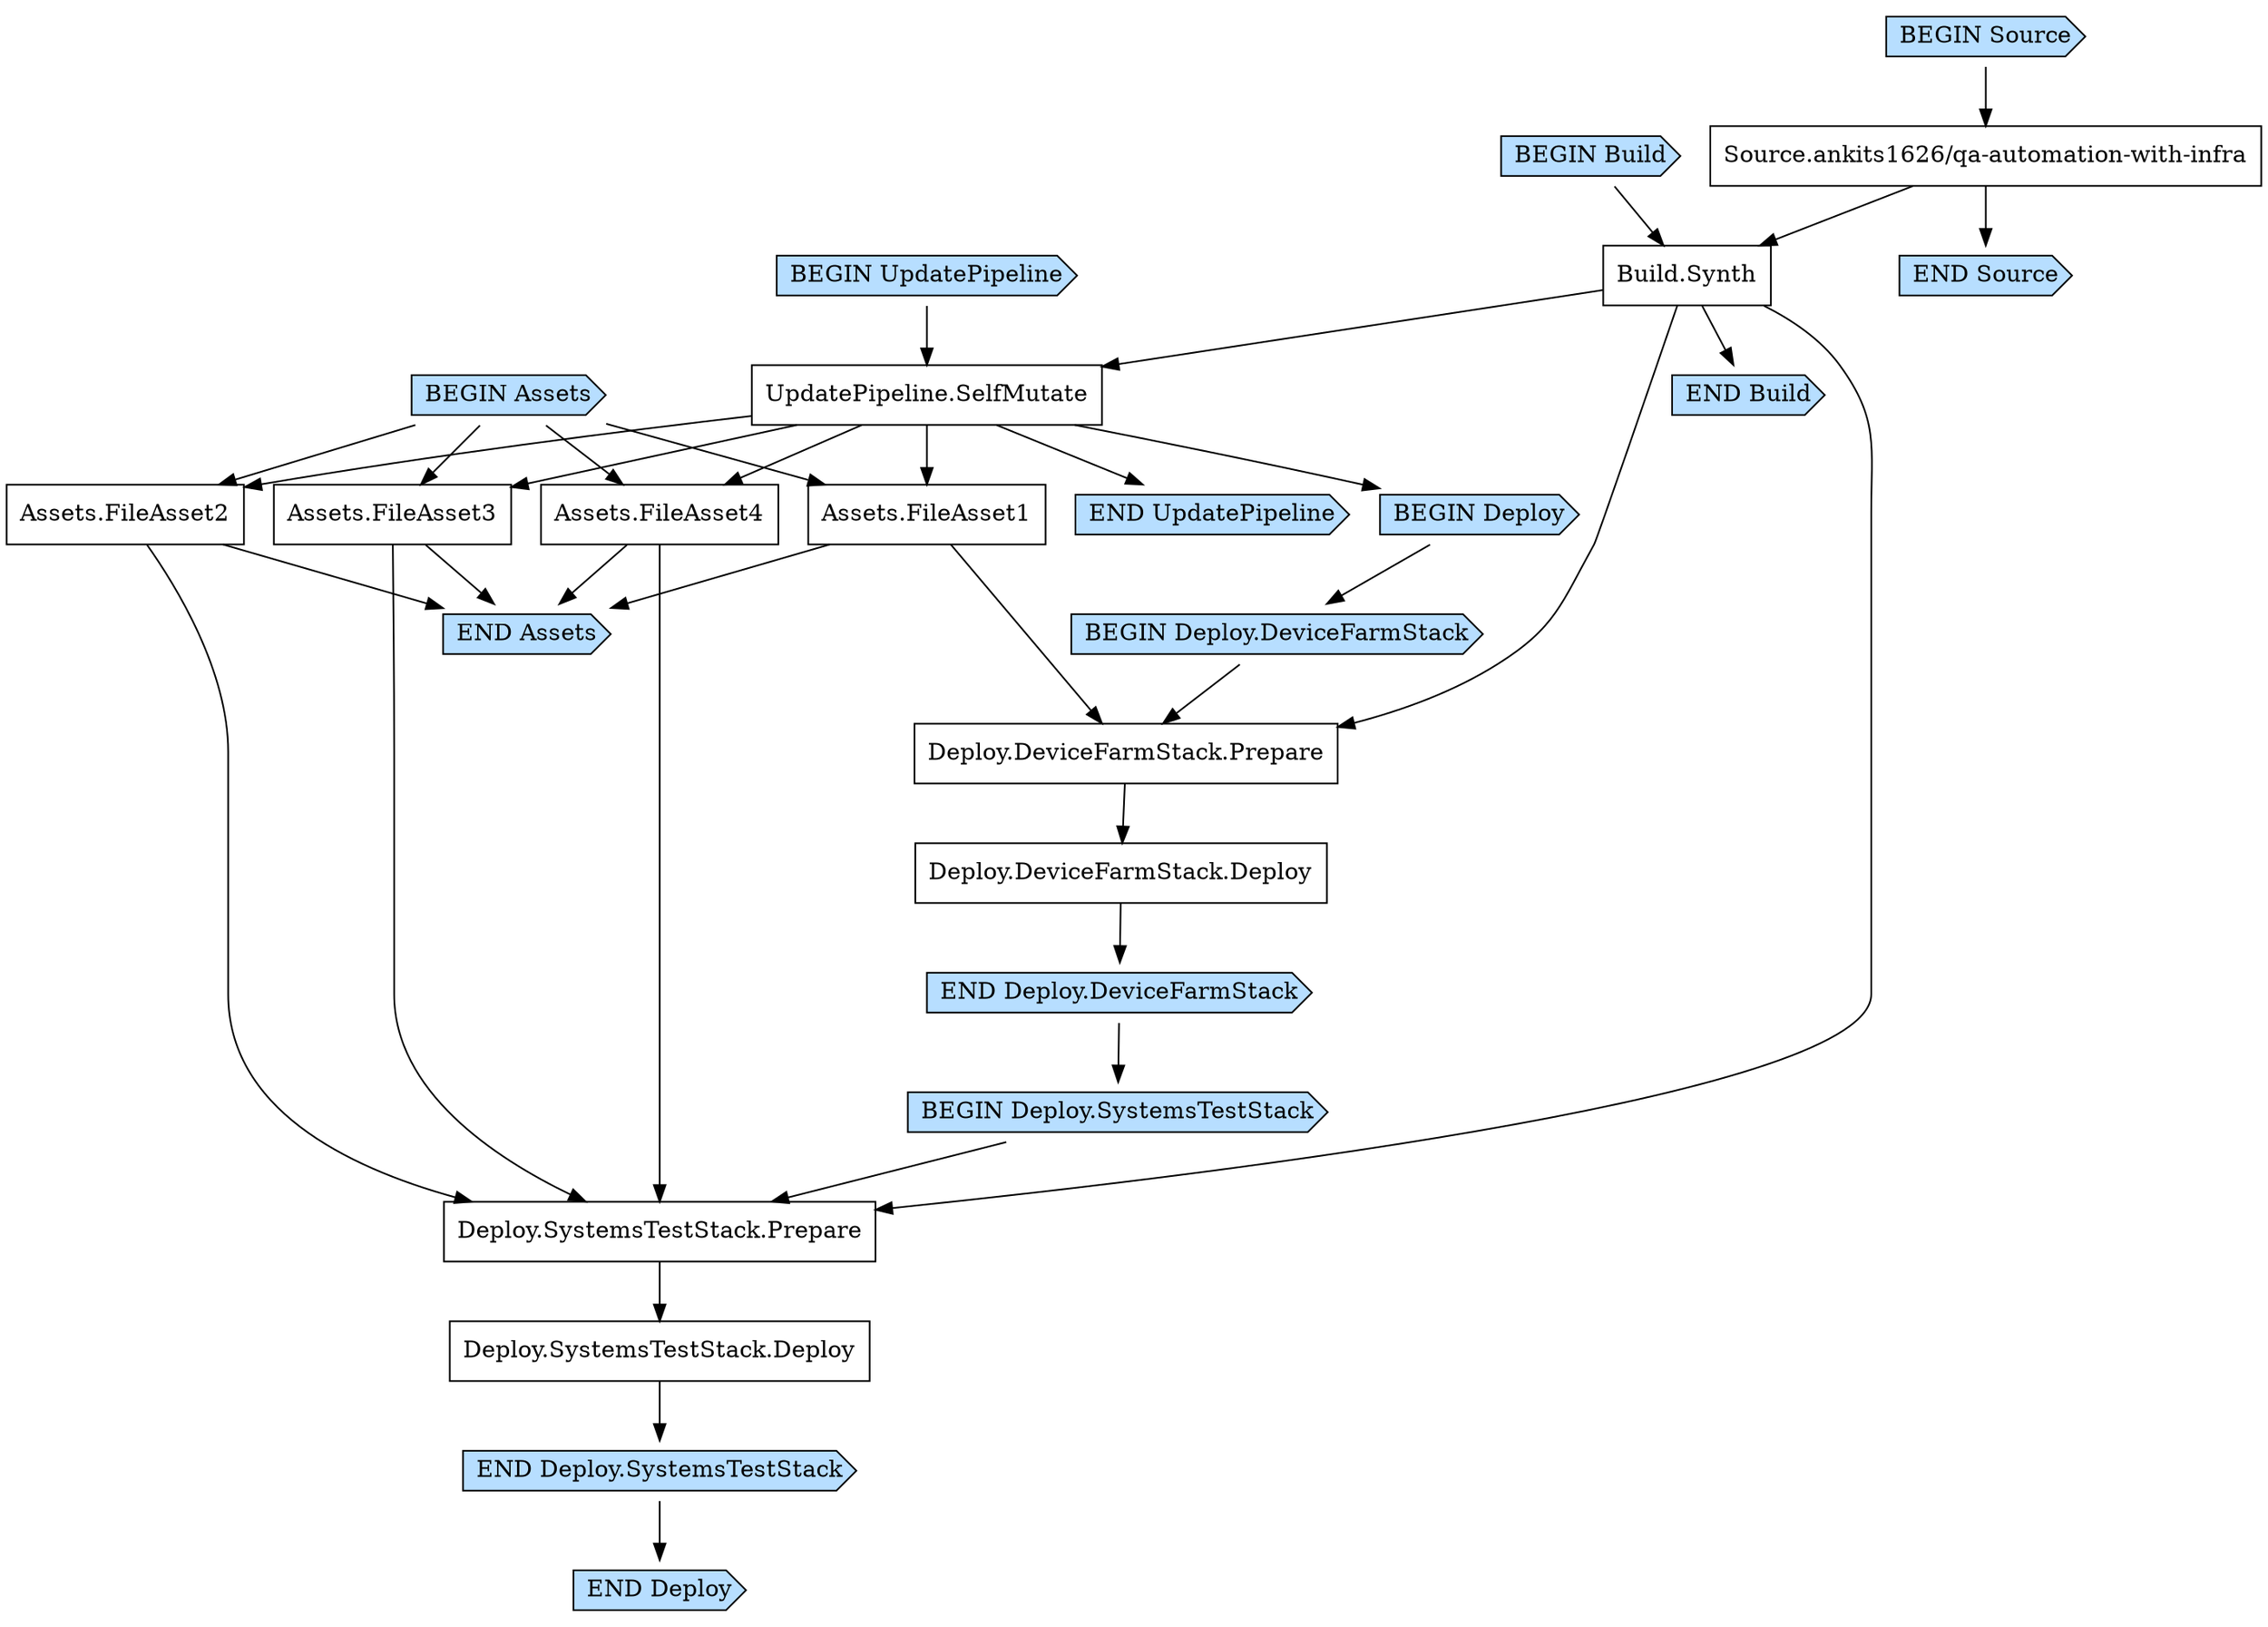 digraph G {
  # Arrows represent an "unlocks" relationship (opposite of dependency). So chosen
  # because the layout looks more natural that way.
  # To represent subgraph dependencies, subgraphs are represented by BEGIN/END nodes.
  # To render: `dot -Tsvg PipelineStackSystemTestsPipeline488F762B.dot > graph.svg`, open in a browser.
  node [shape="box"];
"BEGIN Build" [shape="cds", style="filled", fillcolor="#b7deff"];
"END Build" [shape="cds", style="filled", fillcolor="#b7deff"];
"Build.Synth";
"Source.ankits1626/qa-automation-with-infra" -> "Build.Synth";
"BEGIN Build" -> "Build.Synth";
"Build.Synth" -> "END Build";
"BEGIN UpdatePipeline" [shape="cds", style="filled", fillcolor="#b7deff"];
"END UpdatePipeline" [shape="cds", style="filled", fillcolor="#b7deff"];
"UpdatePipeline.SelfMutate";
"Build.Synth" -> "UpdatePipeline.SelfMutate";
"BEGIN UpdatePipeline" -> "UpdatePipeline.SelfMutate";
"UpdatePipeline.SelfMutate" -> "END UpdatePipeline";
"BEGIN Assets" [shape="cds", style="filled", fillcolor="#b7deff"];
"END Assets" [shape="cds", style="filled", fillcolor="#b7deff"];
"Assets.FileAsset1";
"UpdatePipeline.SelfMutate" -> "Assets.FileAsset1";
"Assets.FileAsset2";
"UpdatePipeline.SelfMutate" -> "Assets.FileAsset2";
"Assets.FileAsset3";
"UpdatePipeline.SelfMutate" -> "Assets.FileAsset3";
"Assets.FileAsset4";
"UpdatePipeline.SelfMutate" -> "Assets.FileAsset4";
"BEGIN Assets" -> "Assets.FileAsset1";
"BEGIN Assets" -> "Assets.FileAsset2";
"BEGIN Assets" -> "Assets.FileAsset3";
"BEGIN Assets" -> "Assets.FileAsset4";
"Assets.FileAsset1" -> "END Assets";
"Assets.FileAsset2" -> "END Assets";
"Assets.FileAsset3" -> "END Assets";
"Assets.FileAsset4" -> "END Assets";
"BEGIN Deploy" [shape="cds", style="filled", fillcolor="#b7deff"];
"END Deploy" [shape="cds", style="filled", fillcolor="#b7deff"];
"UpdatePipeline.SelfMutate" -> "BEGIN Deploy";
"BEGIN Deploy.DeviceFarmStack" [shape="cds", style="filled", fillcolor="#b7deff"];
"END Deploy.DeviceFarmStack" [shape="cds", style="filled", fillcolor="#b7deff"];
"Deploy.DeviceFarmStack.Deploy";
"Deploy.DeviceFarmStack.Prepare" -> "Deploy.DeviceFarmStack.Deploy";
"Deploy.DeviceFarmStack.Prepare";
"Build.Synth" -> "Deploy.DeviceFarmStack.Prepare";
"Assets.FileAsset1" -> "Deploy.DeviceFarmStack.Prepare";
"BEGIN Deploy.DeviceFarmStack" -> "Deploy.DeviceFarmStack.Prepare";
"Deploy.DeviceFarmStack.Deploy" -> "END Deploy.DeviceFarmStack";
"BEGIN Deploy.SystemsTestStack" [shape="cds", style="filled", fillcolor="#b7deff"];
"END Deploy.SystemsTestStack" [shape="cds", style="filled", fillcolor="#b7deff"];
"END Deploy.DeviceFarmStack" -> "BEGIN Deploy.SystemsTestStack";
"Deploy.SystemsTestStack.Deploy";
"Deploy.SystemsTestStack.Prepare" -> "Deploy.SystemsTestStack.Deploy";
"Deploy.SystemsTestStack.Prepare";
"Build.Synth" -> "Deploy.SystemsTestStack.Prepare";
"Assets.FileAsset2" -> "Deploy.SystemsTestStack.Prepare";
"Assets.FileAsset3" -> "Deploy.SystemsTestStack.Prepare";
"Assets.FileAsset4" -> "Deploy.SystemsTestStack.Prepare";
"BEGIN Deploy.SystemsTestStack" -> "Deploy.SystemsTestStack.Prepare";
"Deploy.SystemsTestStack.Deploy" -> "END Deploy.SystemsTestStack";
"BEGIN Deploy" -> "BEGIN Deploy.DeviceFarmStack";
"END Deploy.SystemsTestStack" -> "END Deploy";
"BEGIN Source" [shape="cds", style="filled", fillcolor="#b7deff"];
"END Source" [shape="cds", style="filled", fillcolor="#b7deff"];
"Source.ankits1626/qa-automation-with-infra";
"BEGIN Source" -> "Source.ankits1626/qa-automation-with-infra";
"Source.ankits1626/qa-automation-with-infra" -> "END Source";
}